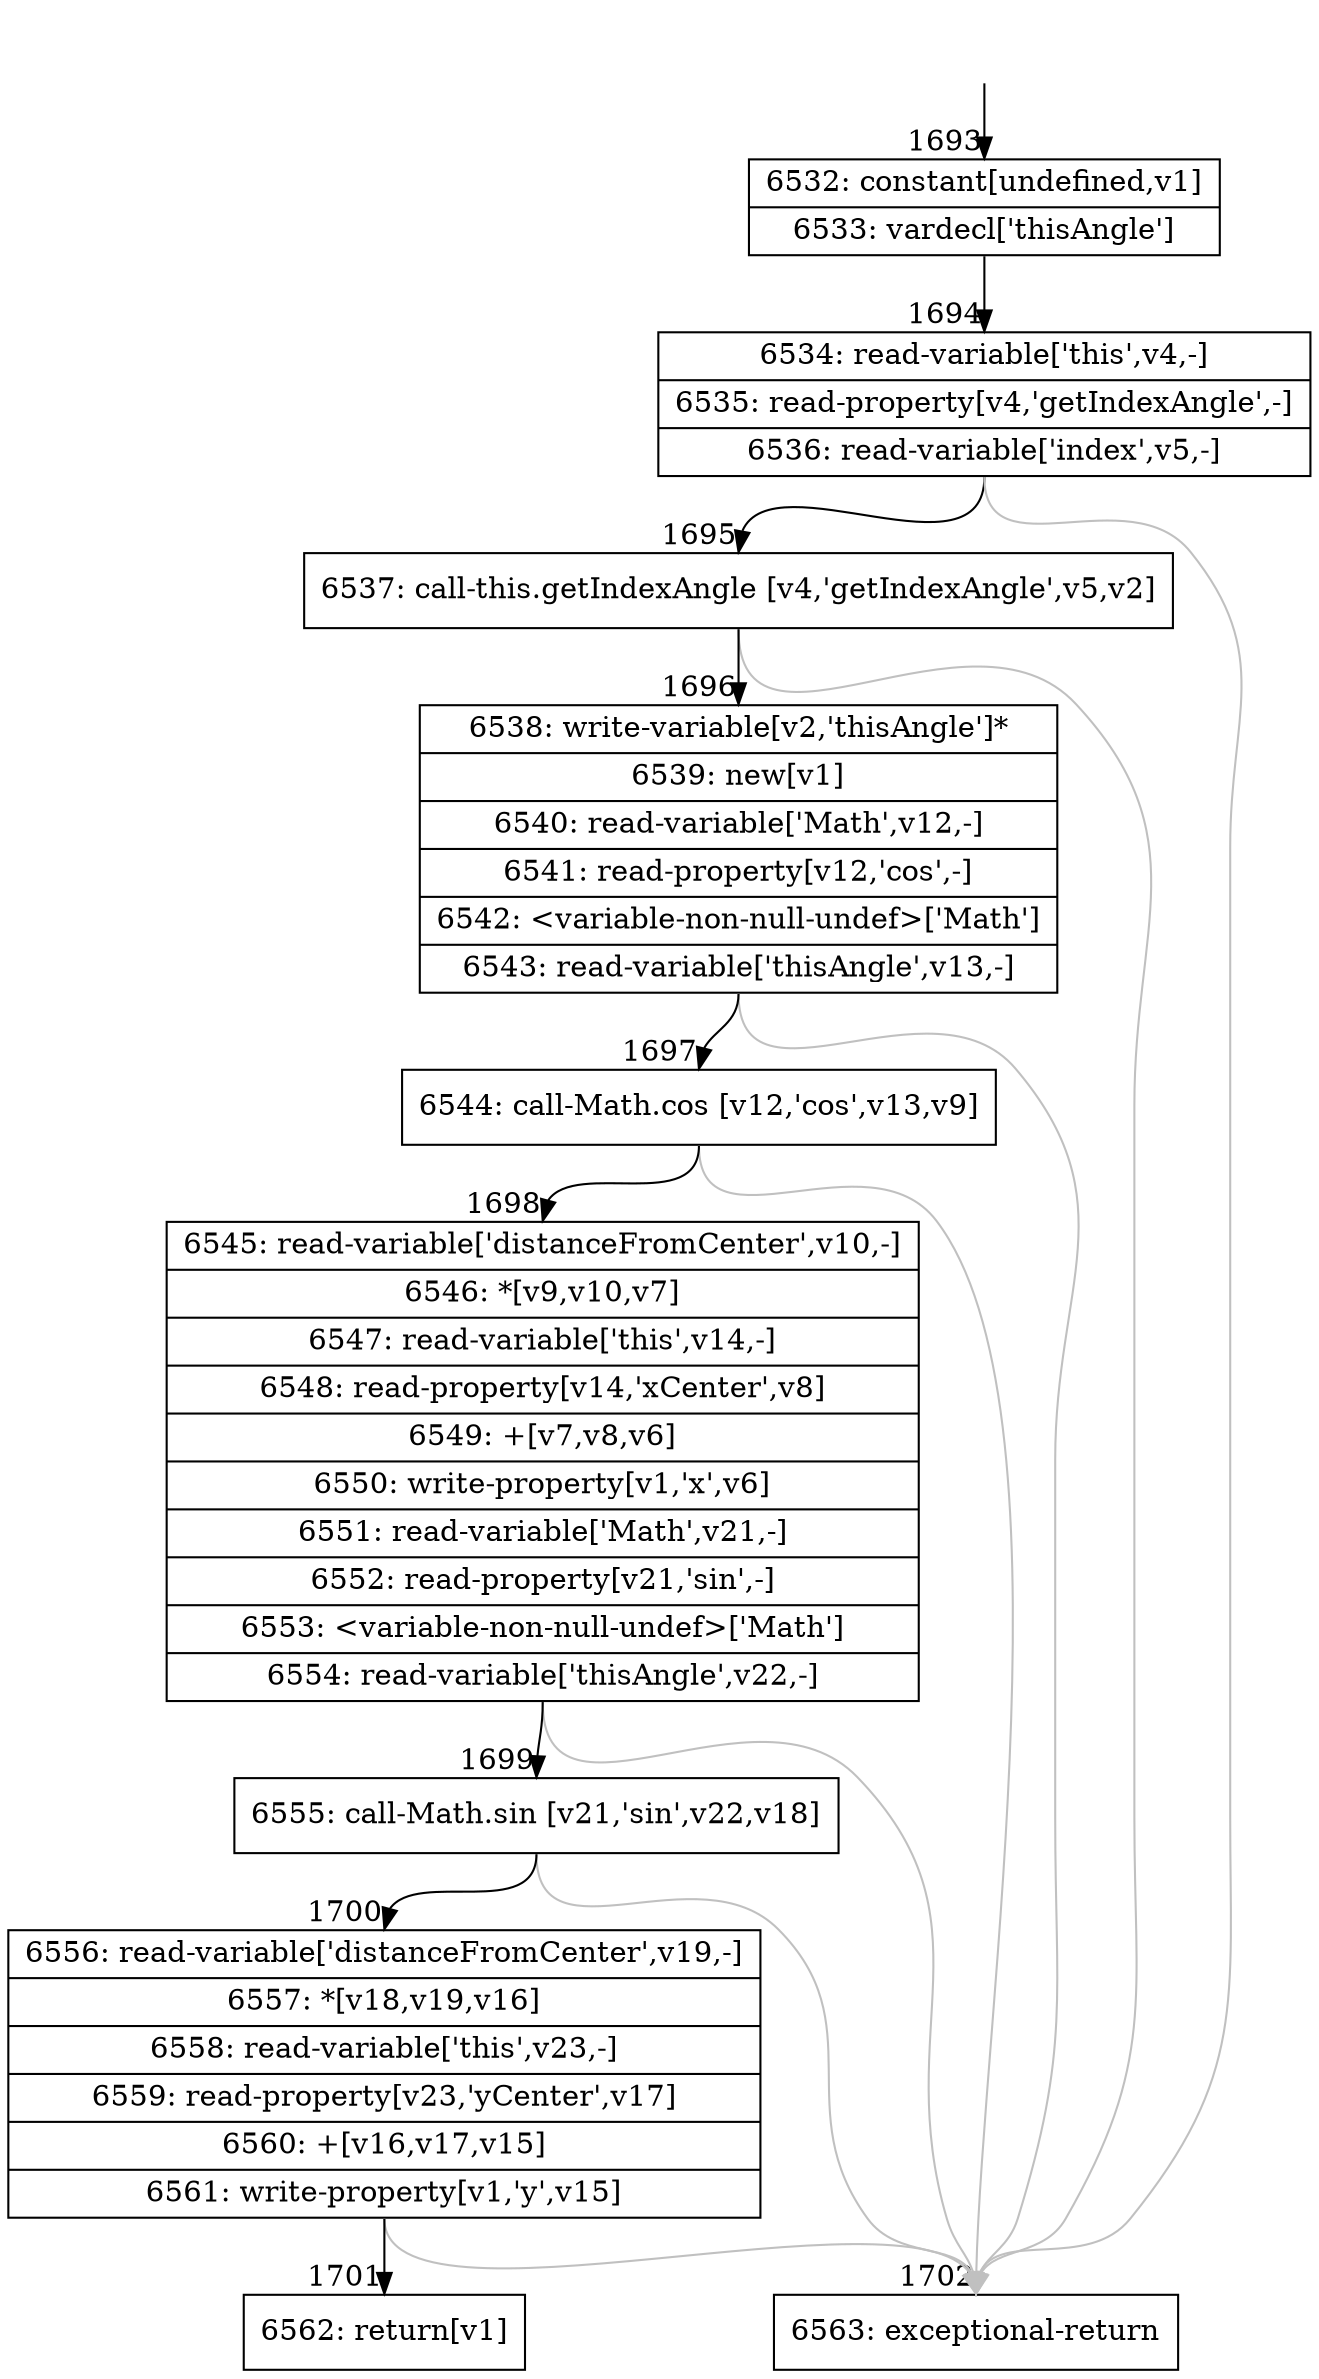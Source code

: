digraph {
rankdir="TD"
BB_entry157[shape=none,label=""];
BB_entry157 -> BB1693 [tailport=s, headport=n, headlabel="    1693"]
BB1693 [shape=record label="{6532: constant[undefined,v1]|6533: vardecl['thisAngle']}" ] 
BB1693 -> BB1694 [tailport=s, headport=n, headlabel="      1694"]
BB1694 [shape=record label="{6534: read-variable['this',v4,-]|6535: read-property[v4,'getIndexAngle',-]|6536: read-variable['index',v5,-]}" ] 
BB1694 -> BB1695 [tailport=s, headport=n, headlabel="      1695"]
BB1694 -> BB1702 [tailport=s, headport=n, color=gray, headlabel="      1702"]
BB1695 [shape=record label="{6537: call-this.getIndexAngle [v4,'getIndexAngle',v5,v2]}" ] 
BB1695 -> BB1696 [tailport=s, headport=n, headlabel="      1696"]
BB1695 -> BB1702 [tailport=s, headport=n, color=gray]
BB1696 [shape=record label="{6538: write-variable[v2,'thisAngle']*|6539: new[v1]|6540: read-variable['Math',v12,-]|6541: read-property[v12,'cos',-]|6542: \<variable-non-null-undef\>['Math']|6543: read-variable['thisAngle',v13,-]}" ] 
BB1696 -> BB1697 [tailport=s, headport=n, headlabel="      1697"]
BB1696 -> BB1702 [tailport=s, headport=n, color=gray]
BB1697 [shape=record label="{6544: call-Math.cos [v12,'cos',v13,v9]}" ] 
BB1697 -> BB1698 [tailport=s, headport=n, headlabel="      1698"]
BB1697 -> BB1702 [tailport=s, headport=n, color=gray]
BB1698 [shape=record label="{6545: read-variable['distanceFromCenter',v10,-]|6546: *[v9,v10,v7]|6547: read-variable['this',v14,-]|6548: read-property[v14,'xCenter',v8]|6549: +[v7,v8,v6]|6550: write-property[v1,'x',v6]|6551: read-variable['Math',v21,-]|6552: read-property[v21,'sin',-]|6553: \<variable-non-null-undef\>['Math']|6554: read-variable['thisAngle',v22,-]}" ] 
BB1698 -> BB1699 [tailport=s, headport=n, headlabel="      1699"]
BB1698 -> BB1702 [tailport=s, headport=n, color=gray]
BB1699 [shape=record label="{6555: call-Math.sin [v21,'sin',v22,v18]}" ] 
BB1699 -> BB1700 [tailport=s, headport=n, headlabel="      1700"]
BB1699 -> BB1702 [tailport=s, headport=n, color=gray]
BB1700 [shape=record label="{6556: read-variable['distanceFromCenter',v19,-]|6557: *[v18,v19,v16]|6558: read-variable['this',v23,-]|6559: read-property[v23,'yCenter',v17]|6560: +[v16,v17,v15]|6561: write-property[v1,'y',v15]}" ] 
BB1700 -> BB1701 [tailport=s, headport=n, headlabel="      1701"]
BB1700 -> BB1702 [tailport=s, headport=n, color=gray]
BB1701 [shape=record label="{6562: return[v1]}" ] 
BB1702 [shape=record label="{6563: exceptional-return}" ] 
//#$~ 1881
}
